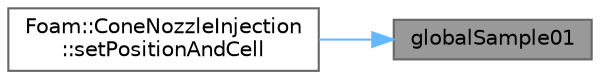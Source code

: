 digraph "globalSample01"
{
 // LATEX_PDF_SIZE
  bgcolor="transparent";
  edge [fontname=Helvetica,fontsize=10,labelfontname=Helvetica,labelfontsize=10];
  node [fontname=Helvetica,fontsize=10,shape=box,height=0.2,width=0.4];
  rankdir="RL";
  Node1 [id="Node000001",label="globalSample01",height=0.2,width=0.4,color="gray40", fillcolor="grey60", style="filled", fontcolor="black",tooltip=" "];
  Node1 -> Node2 [id="edge1_Node000001_Node000002",dir="back",color="steelblue1",style="solid",tooltip=" "];
  Node2 [id="Node000002",label="Foam::ConeNozzleInjection\l::setPositionAndCell",height=0.2,width=0.4,color="grey40", fillcolor="white", style="filled",URL="$classFoam_1_1ConeNozzleInjection.html#a64ab8345fbd202af3bbab93b25d90105",tooltip=" "];
}
